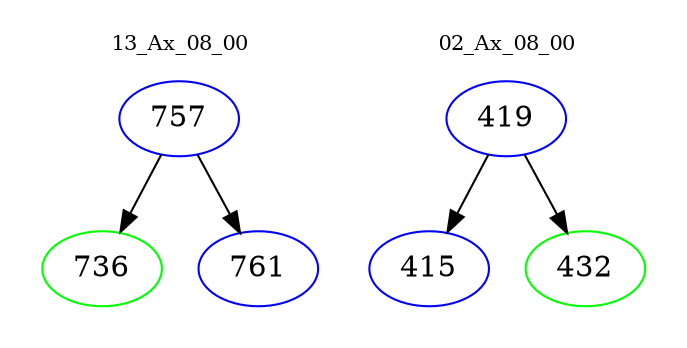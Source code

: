 digraph{
subgraph cluster_0 {
color = white
label = "13_Ax_08_00";
fontsize=10;
T0_757 [label="757", color="blue"]
T0_757 -> T0_736 [color="black"]
T0_736 [label="736", color="green"]
T0_757 -> T0_761 [color="black"]
T0_761 [label="761", color="blue"]
}
subgraph cluster_1 {
color = white
label = "02_Ax_08_00";
fontsize=10;
T1_419 [label="419", color="blue"]
T1_419 -> T1_415 [color="black"]
T1_415 [label="415", color="blue"]
T1_419 -> T1_432 [color="black"]
T1_432 [label="432", color="green"]
}
}
